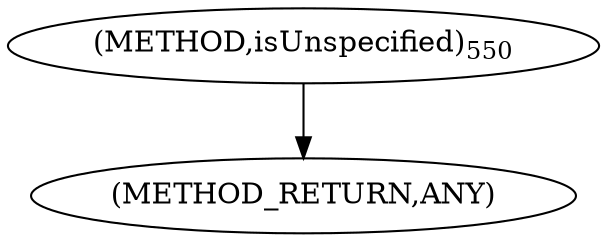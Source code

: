 digraph "isUnspecified" {  
"100401" [label = <(METHOD,isUnspecified)<SUB>550</SUB>> ]
"100404" [label = <(METHOD_RETURN,ANY)> ]
  "100401" -> "100404" 
}

